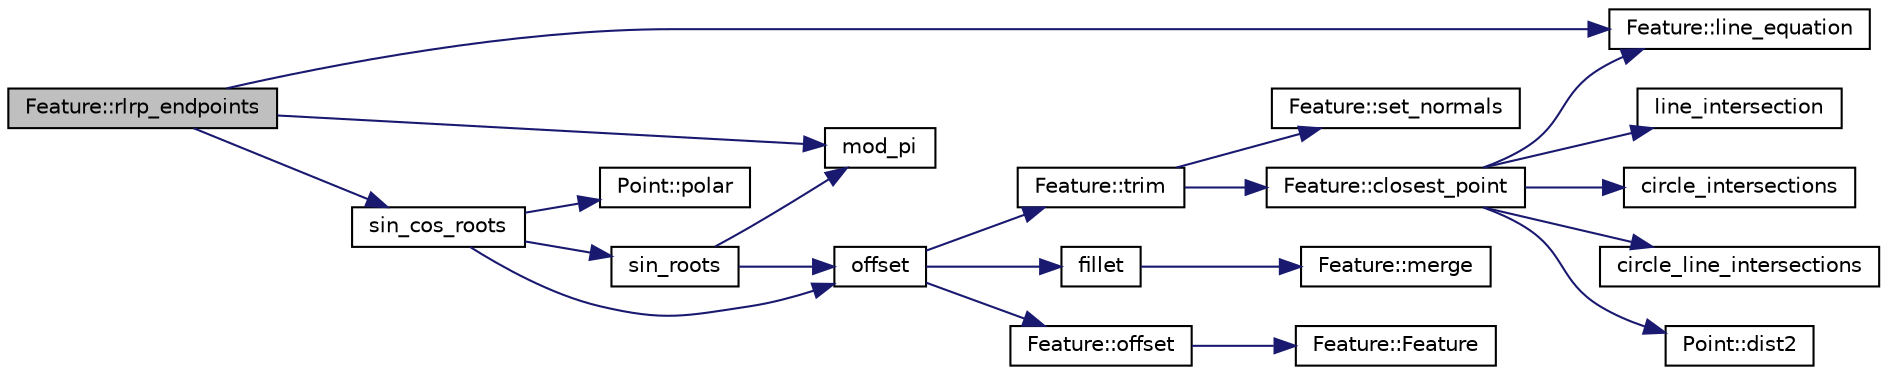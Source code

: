 digraph "Feature::rlrp_endpoints"
{
 // LATEX_PDF_SIZE
  edge [fontname="Helvetica",fontsize="10",labelfontname="Helvetica",labelfontsize="10"];
  node [fontname="Helvetica",fontsize="10",shape=record];
  rankdir="LR";
  Node1 [label="Feature::rlrp_endpoints",height=0.2,width=0.4,color="black", fillcolor="grey75", style="filled", fontcolor="black",tooltip=" "];
  Node1 -> Node2 [color="midnightblue",fontsize="10",style="solid",fontname="Helvetica"];
  Node2 [label="Feature::line_equation",height=0.2,width=0.4,color="black", fillcolor="white", style="filled",URL="$d7/d76/class_feature.html#acb1e9d500c75d6ac02b18e2ea5b07806",tooltip=" "];
  Node1 -> Node3 [color="midnightblue",fontsize="10",style="solid",fontname="Helvetica"];
  Node3 [label="mod_pi",height=0.2,width=0.4,color="black", fillcolor="white", style="filled",URL="$d6/d39/cs_8_c.html#acbffffcb40f86b2239411252d8d40ff5",tooltip=" "];
  Node1 -> Node4 [color="midnightblue",fontsize="10",style="solid",fontname="Helvetica"];
  Node4 [label="sin_cos_roots",height=0.2,width=0.4,color="black", fillcolor="white", style="filled",URL="$d6/d39/cs_8_c.html#ae46d9eca01649a9a4893a4f83bf5fa6c",tooltip=" "];
  Node4 -> Node5 [color="midnightblue",fontsize="10",style="solid",fontname="Helvetica"];
  Node5 [label="offset",height=0.2,width=0.4,color="black", fillcolor="white", style="filled",URL="$d6/d39/cs_8_c.html#afe6a0b2b5c48ece31d590b7be4baea19",tooltip=" "];
  Node5 -> Node6 [color="midnightblue",fontsize="10",style="solid",fontname="Helvetica"];
  Node6 [label="fillet",height=0.2,width=0.4,color="black", fillcolor="white", style="filled",URL="$d6/d39/cs_8_c.html#adb00754a9fbab9860cade2a0d4ee0e01",tooltip=" "];
  Node6 -> Node7 [color="midnightblue",fontsize="10",style="solid",fontname="Helvetica"];
  Node7 [label="Feature::merge",height=0.2,width=0.4,color="black", fillcolor="white", style="filled",URL="$d7/d76/class_feature.html#afc47c80034e1d75a3b4983d3d1037b44",tooltip=" "];
  Node5 -> Node8 [color="midnightblue",fontsize="10",style="solid",fontname="Helvetica"];
  Node8 [label="Feature::offset",height=0.2,width=0.4,color="black", fillcolor="white", style="filled",URL="$d7/d76/class_feature.html#aebb64c6e0c73c0ff323680bbe1501c60",tooltip=" "];
  Node8 -> Node9 [color="midnightblue",fontsize="10",style="solid",fontname="Helvetica"];
  Node9 [label="Feature::Feature",height=0.2,width=0.4,color="black", fillcolor="white", style="filled",URL="$d7/d76/class_feature.html#a06d191f6daea88e0029440a2137f2e07",tooltip=" "];
  Node5 -> Node10 [color="midnightblue",fontsize="10",style="solid",fontname="Helvetica"];
  Node10 [label="Feature::trim",height=0.2,width=0.4,color="black", fillcolor="white", style="filled",URL="$d7/d76/class_feature.html#a584e1d8198b9f25caaa8c08e5ea703ce",tooltip=" "];
  Node10 -> Node11 [color="midnightblue",fontsize="10",style="solid",fontname="Helvetica"];
  Node11 [label="Feature::closest_point",height=0.2,width=0.4,color="black", fillcolor="white", style="filled",URL="$d7/d76/class_feature.html#a77316583a155fd946ceec9eb1399f72f",tooltip=" "];
  Node11 -> Node12 [color="midnightblue",fontsize="10",style="solid",fontname="Helvetica"];
  Node12 [label="circle_intersections",height=0.2,width=0.4,color="black", fillcolor="white", style="filled",URL="$d0/d11/arrange_8_c.html#a043ee172acd7f5a71489cdc610bdc0b4",tooltip=" "];
  Node11 -> Node13 [color="midnightblue",fontsize="10",style="solid",fontname="Helvetica"];
  Node13 [label="circle_line_intersections",height=0.2,width=0.4,color="black", fillcolor="white", style="filled",URL="$d0/d11/arrange_8_c.html#ace0a3ae8d5ecbd78b3f0172f004f0a9f",tooltip=" "];
  Node11 -> Node14 [color="midnightblue",fontsize="10",style="solid",fontname="Helvetica"];
  Node14 [label="Point::dist2",height=0.2,width=0.4,color="black", fillcolor="white", style="filled",URL="$d0/d69/class_point.html#af0d38b672cdc96e6046c048db1e1f7ed",tooltip=" "];
  Node11 -> Node2 [color="midnightblue",fontsize="10",style="solid",fontname="Helvetica"];
  Node11 -> Node15 [color="midnightblue",fontsize="10",style="solid",fontname="Helvetica"];
  Node15 [label="line_intersection",height=0.2,width=0.4,color="black", fillcolor="white", style="filled",URL="$d0/d11/arrange_8_c.html#a62c6d133cf66d38e3d773f3aa4f0c2da",tooltip=" "];
  Node10 -> Node16 [color="midnightblue",fontsize="10",style="solid",fontname="Helvetica"];
  Node16 [label="Feature::set_normals",height=0.2,width=0.4,color="black", fillcolor="white", style="filled",URL="$d7/d76/class_feature.html#a251ab69c4c4bd652917bf64c0f5c70f4",tooltip=" "];
  Node4 -> Node17 [color="midnightblue",fontsize="10",style="solid",fontname="Helvetica"];
  Node17 [label="Point::polar",height=0.2,width=0.4,color="black", fillcolor="white", style="filled",URL="$d0/d69/class_point.html#ae163df72b3def16a3511a61f4789ef56",tooltip=" "];
  Node4 -> Node18 [color="midnightblue",fontsize="10",style="solid",fontname="Helvetica"];
  Node18 [label="sin_roots",height=0.2,width=0.4,color="black", fillcolor="white", style="filled",URL="$d6/d39/cs_8_c.html#a566270620cbc90f896aeb2b19d8be279",tooltip=" "];
  Node18 -> Node3 [color="midnightblue",fontsize="10",style="solid",fontname="Helvetica"];
  Node18 -> Node5 [color="midnightblue",fontsize="10",style="solid",fontname="Helvetica"];
}
